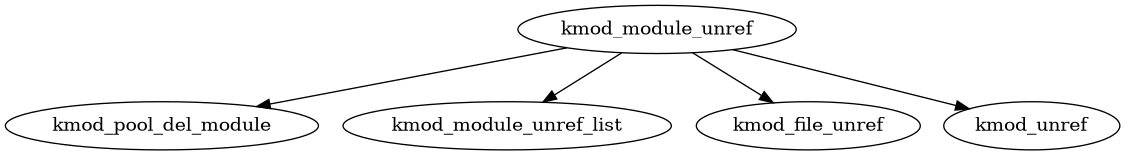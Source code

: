 digraph G {
size = "7.5 7.5"
	kmod_module_unref -> kmod_pool_del_module;
	kmod_module_unref -> kmod_module_unref_list;
	kmod_module_unref -> kmod_file_unref;
	kmod_module_unref -> kmod_unref;
}
